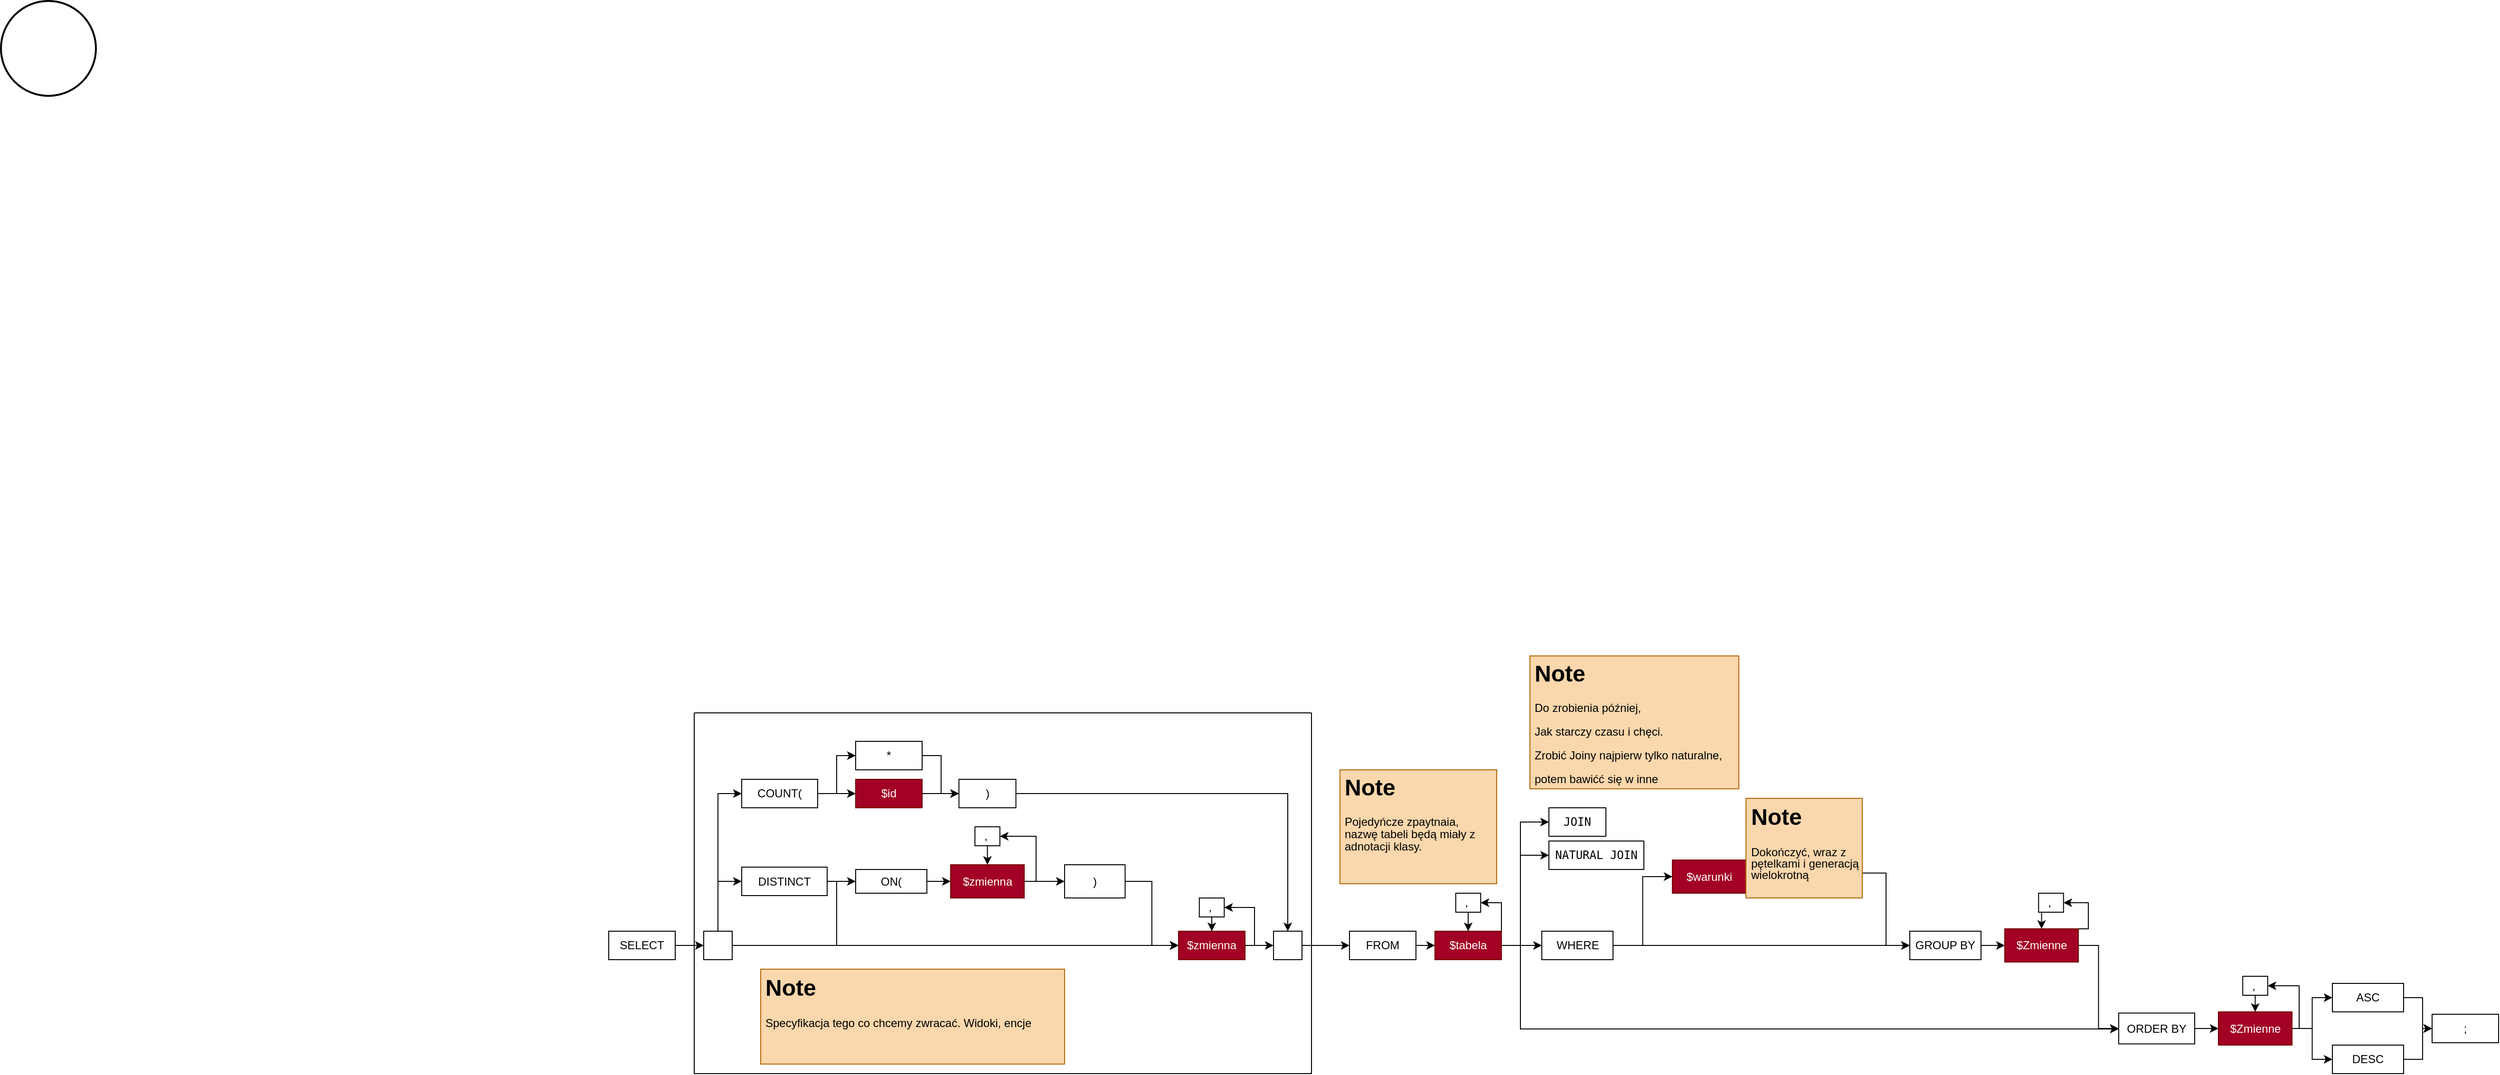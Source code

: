 <mxfile version="24.3.1" type="github">
  <diagram id="OWsG2RuxkK1waqEO1zRi" name="Page-1">
    <mxGraphModel dx="1594" dy="1526" grid="1" gridSize="10" guides="1" tooltips="1" connect="1" arrows="0" fold="1" page="0" pageScale="1" pageWidth="850" pageHeight="1100" math="0" shadow="0">
      <root>
        <mxCell id="0" />
        <mxCell id="1" parent="0" />
        <mxCell id="201" style="edgeStyle=orthogonalEdgeStyle;rounded=0;orthogonalLoop=1;jettySize=auto;html=1;exitX=1;exitY=0.5;exitDx=0;exitDy=0;entryX=0;entryY=0.5;entryDx=0;entryDy=0;fontSize=12;fontColor=#FFFFFF;" parent="1" source="2" target="194" edge="1">
          <mxGeometry relative="1" as="geometry" />
        </mxCell>
        <mxCell id="2" value="SELECT" style="rounded=0;whiteSpace=wrap;html=1;" parent="1" vertex="1">
          <mxGeometry x="-30" y="250" width="70" height="30" as="geometry" />
        </mxCell>
        <mxCell id="75" style="edgeStyle=orthogonalEdgeStyle;rounded=0;orthogonalLoop=1;jettySize=auto;html=1;exitX=1;exitY=0.5;exitDx=0;exitDy=0;entryX=0;entryY=0.5;entryDx=0;entryDy=0;" parent="1" source="67" target="71" edge="1">
          <mxGeometry relative="1" as="geometry" />
        </mxCell>
        <mxCell id="67" value="FROM" style="rounded=0;whiteSpace=wrap;html=1;" parent="1" vertex="1">
          <mxGeometry x="750" y="250" width="70" height="30" as="geometry" />
        </mxCell>
        <mxCell id="73" style="edgeStyle=orthogonalEdgeStyle;rounded=0;orthogonalLoop=1;jettySize=auto;html=1;exitX=1;exitY=0;exitDx=0;exitDy=0;entryX=1;entryY=0.5;entryDx=0;entryDy=0;" parent="1" source="71" target="72" edge="1">
          <mxGeometry relative="1" as="geometry">
            <Array as="points">
              <mxPoint x="910" y="220" />
            </Array>
          </mxGeometry>
        </mxCell>
        <mxCell id="146" style="edgeStyle=orthogonalEdgeStyle;rounded=0;orthogonalLoop=1;jettySize=auto;html=1;exitX=1;exitY=0.5;exitDx=0;exitDy=0;entryX=0;entryY=0.5;entryDx=0;entryDy=0;fontSize=12;fontColor=#000000;" parent="1" source="71" target="142" edge="1">
          <mxGeometry relative="1" as="geometry">
            <Array as="points">
              <mxPoint x="930" y="265" />
              <mxPoint x="930" y="170" />
            </Array>
          </mxGeometry>
        </mxCell>
        <mxCell id="147" style="edgeStyle=orthogonalEdgeStyle;rounded=0;orthogonalLoop=1;jettySize=auto;html=1;exitX=1;exitY=0.5;exitDx=0;exitDy=0;entryX=0;entryY=0.5;entryDx=0;entryDy=0;fontSize=12;fontColor=#000000;" parent="1" source="71" target="141" edge="1">
          <mxGeometry relative="1" as="geometry">
            <Array as="points">
              <mxPoint x="930" y="265" />
              <mxPoint x="930" y="135" />
            </Array>
          </mxGeometry>
        </mxCell>
        <mxCell id="149" style="edgeStyle=orthogonalEdgeStyle;rounded=0;orthogonalLoop=1;jettySize=auto;html=1;exitX=1;exitY=0.5;exitDx=0;exitDy=0;entryX=0;entryY=0.5;entryDx=0;entryDy=0;fontSize=12;fontColor=#FFFFFF;" parent="1" source="71" target="148" edge="1">
          <mxGeometry relative="1" as="geometry" />
        </mxCell>
        <mxCell id="175" style="edgeStyle=orthogonalEdgeStyle;rounded=0;orthogonalLoop=1;jettySize=auto;html=1;exitX=1;exitY=0.5;exitDx=0;exitDy=0;entryX=0;entryY=0.5;entryDx=0;entryDy=0;fontSize=12;fontColor=#FFFFFF;" parent="1" source="71" target="163" edge="1">
          <mxGeometry relative="1" as="geometry">
            <Array as="points">
              <mxPoint x="930" y="265" />
              <mxPoint x="930" y="353" />
              <mxPoint x="1560" y="353" />
            </Array>
          </mxGeometry>
        </mxCell>
        <mxCell id="71" value="$tabela" style="whiteSpace=wrap;html=1;rounded=0;fillColor=#a20025;fontColor=#ffffff;strokeColor=#6F0000;" parent="1" vertex="1">
          <mxGeometry x="840" y="250" width="70" height="30" as="geometry" />
        </mxCell>
        <mxCell id="74" style="edgeStyle=orthogonalEdgeStyle;rounded=0;orthogonalLoop=1;jettySize=auto;html=1;exitX=0.5;exitY=1;exitDx=0;exitDy=0;entryX=0.5;entryY=0;entryDx=0;entryDy=0;" parent="1" source="72" target="71" edge="1">
          <mxGeometry relative="1" as="geometry" />
        </mxCell>
        <mxCell id="72" value=",&amp;nbsp;" style="rounded=0;whiteSpace=wrap;html=1;shadow=0;" parent="1" vertex="1">
          <mxGeometry x="861.88" y="210" width="26.25" height="20" as="geometry" />
        </mxCell>
        <mxCell id="140" value=";" style="rounded=0;whiteSpace=wrap;html=1;" parent="1" vertex="1">
          <mxGeometry x="1890" y="337.5" width="70" height="30" as="geometry" />
        </mxCell>
        <mxCell id="141" value="&lt;pre&gt;&lt;code class=&quot;!whitespace-pre hljs language-ruby&quot;&gt;JOIN&lt;/code&gt;&lt;/pre&gt;" style="rounded=0;whiteSpace=wrap;html=1;" parent="1" vertex="1">
          <mxGeometry x="960" y="120" width="60" height="30" as="geometry" />
        </mxCell>
        <mxCell id="142" value="&lt;pre&gt;NATURAL JOIN&lt;/pre&gt;" style="rounded=0;whiteSpace=wrap;html=1;" parent="1" vertex="1">
          <mxGeometry x="960" y="155" width="100" height="30" as="geometry" />
        </mxCell>
        <mxCell id="143" value="&lt;p style=&quot;line-height: 100%;&quot;&gt;&lt;/p&gt;&lt;h1 style=&quot;line-height: 110%;&quot;&gt;Note&lt;/h1&gt;&lt;p style=&quot;line-height: 110%;&quot;&gt;&lt;font style=&quot;font-size: 12px;&quot;&gt;Do zrobienia później,&lt;/font&gt;&lt;/p&gt;&lt;p style=&quot;line-height: 110%;&quot;&gt;&lt;font style=&quot;font-size: 12px;&quot;&gt;Jak starczy czasu i chęci.&lt;/font&gt;&lt;/p&gt;&lt;p style=&quot;line-height: 110%;&quot;&gt;&lt;font style=&quot;font-size: 12px;&quot;&gt;Zrobić Joiny najpierw tylko naturalne,&lt;/font&gt;&lt;/p&gt;&lt;p style=&quot;line-height: 110%;&quot;&gt;&lt;font style=&quot;font-size: 12px;&quot;&gt;potem bawićć się w inne&lt;/font&gt;&lt;/p&gt;&lt;p&gt;&lt;/p&gt;" style="text;html=1;spacing=5;spacingTop=-20;whiteSpace=wrap;overflow=hidden;rounded=0;fillColor=#fad7ac;strokeColor=#b46504;fontColor=#000000;" parent="1" vertex="1">
          <mxGeometry x="940" y="-40" width="220" height="140" as="geometry" />
        </mxCell>
        <mxCell id="153" style="edgeStyle=orthogonalEdgeStyle;rounded=0;orthogonalLoop=1;jettySize=auto;html=1;exitX=1;exitY=0.5;exitDx=0;exitDy=0;entryX=0;entryY=0.5;entryDx=0;entryDy=0;fontSize=12;fontColor=#FFFFFF;" parent="1" source="148" target="150" edge="1">
          <mxGeometry relative="1" as="geometry" />
        </mxCell>
        <mxCell id="161" style="edgeStyle=orthogonalEdgeStyle;rounded=0;orthogonalLoop=1;jettySize=auto;html=1;exitX=1;exitY=0.5;exitDx=0;exitDy=0;entryX=0;entryY=0.5;entryDx=0;entryDy=0;fontSize=12;fontColor=#FFFFFF;" parent="1" source="148" target="152" edge="1">
          <mxGeometry relative="1" as="geometry" />
        </mxCell>
        <mxCell id="148" value="WHERE" style="rounded=0;whiteSpace=wrap;html=1;fontSize=12;fontColor=#000000;" parent="1" vertex="1">
          <mxGeometry x="952.5" y="250" width="75" height="30" as="geometry" />
        </mxCell>
        <mxCell id="150" value="$warunki" style="whiteSpace=wrap;html=1;rounded=0;fillColor=#a20025;fontColor=#ffffff;strokeColor=#6F0000;fontSize=12;" parent="1" vertex="1">
          <mxGeometry x="1090" y="175" width="77.5" height="35" as="geometry" />
        </mxCell>
        <mxCell id="162" style="edgeStyle=orthogonalEdgeStyle;rounded=0;orthogonalLoop=1;jettySize=auto;html=1;exitX=1;exitY=0.75;exitDx=0;exitDy=0;entryX=0;entryY=0.5;entryDx=0;entryDy=0;fontSize=12;fontColor=#FFFFFF;" parent="1" source="151" target="152" edge="1">
          <mxGeometry relative="1" as="geometry" />
        </mxCell>
        <mxCell id="151" value="&lt;h1&gt;Note&lt;/h1&gt;&lt;p style=&quot;line-height: 100%;&quot;&gt;Dokończyć, wraz z pętelkami i generacją wielokrotną&lt;/p&gt;" style="text;html=1;spacing=5;spacingTop=-20;whiteSpace=wrap;overflow=hidden;rounded=0;fillColor=#fad7ac;strokeColor=#b46504;fontColor=#000000;fontSize=12;" parent="1" vertex="1">
          <mxGeometry x="1167.5" y="110" width="122.5" height="105" as="geometry" />
        </mxCell>
        <mxCell id="159" style="edgeStyle=orthogonalEdgeStyle;rounded=0;orthogonalLoop=1;jettySize=auto;html=1;exitX=1;exitY=0.5;exitDx=0;exitDy=0;entryX=0;entryY=0.5;entryDx=0;entryDy=0;fontSize=12;fontColor=#FFFFFF;" parent="1" source="152" target="154" edge="1">
          <mxGeometry relative="1" as="geometry" />
        </mxCell>
        <mxCell id="152" value="GROUP BY" style="rounded=0;whiteSpace=wrap;html=1;fontSize=12;fontColor=#000000;" parent="1" vertex="1">
          <mxGeometry x="1340" y="250" width="75" height="30" as="geometry" />
        </mxCell>
        <mxCell id="157" style="edgeStyle=orthogonalEdgeStyle;rounded=0;orthogonalLoop=1;jettySize=auto;html=1;exitX=1;exitY=0;exitDx=0;exitDy=0;entryX=1;entryY=0.5;entryDx=0;entryDy=0;fontSize=12;fontColor=#FFFFFF;" parent="1" source="154" target="156" edge="1">
          <mxGeometry relative="1" as="geometry">
            <Array as="points">
              <mxPoint x="1528" y="220" />
            </Array>
          </mxGeometry>
        </mxCell>
        <mxCell id="173" style="edgeStyle=orthogonalEdgeStyle;rounded=0;orthogonalLoop=1;jettySize=auto;html=1;exitX=1;exitY=0.5;exitDx=0;exitDy=0;entryX=0;entryY=0.5;entryDx=0;entryDy=0;fontSize=12;fontColor=#FFFFFF;" parent="1" source="154" target="163" edge="1">
          <mxGeometry relative="1" as="geometry" />
        </mxCell>
        <mxCell id="154" value="$Zmienne" style="whiteSpace=wrap;html=1;rounded=0;fillColor=#a20025;fontColor=#ffffff;strokeColor=#6F0000;fontSize=12;" parent="1" vertex="1">
          <mxGeometry x="1440" y="247.5" width="77.5" height="35" as="geometry" />
        </mxCell>
        <mxCell id="158" style="edgeStyle=orthogonalEdgeStyle;rounded=0;orthogonalLoop=1;jettySize=auto;html=1;exitX=0.5;exitY=1;exitDx=0;exitDy=0;entryX=0.5;entryY=0;entryDx=0;entryDy=0;fontSize=12;fontColor=#FFFFFF;" parent="1" source="156" target="154" edge="1">
          <mxGeometry relative="1" as="geometry" />
        </mxCell>
        <mxCell id="156" value=",&amp;nbsp;" style="rounded=0;whiteSpace=wrap;html=1;shadow=0;" parent="1" vertex="1">
          <mxGeometry x="1475.63" y="210" width="26.25" height="20" as="geometry" />
        </mxCell>
        <mxCell id="207" style="edgeStyle=orthogonalEdgeStyle;rounded=0;orthogonalLoop=1;jettySize=auto;html=1;exitX=1;exitY=0.5;exitDx=0;exitDy=0;entryX=0;entryY=0.5;entryDx=0;entryDy=0;fontSize=12;fontColor=#FFFFFF;" parent="1" source="163" target="167" edge="1">
          <mxGeometry relative="1" as="geometry" />
        </mxCell>
        <mxCell id="163" value="ORDER BY" style="rounded=0;whiteSpace=wrap;html=1;fontSize=12;fontColor=#000000;" parent="1" vertex="1">
          <mxGeometry x="1560" y="336.25" width="80" height="32.5" as="geometry" />
        </mxCell>
        <mxCell id="205" style="edgeStyle=orthogonalEdgeStyle;rounded=0;orthogonalLoop=1;jettySize=auto;html=1;exitX=1;exitY=0.5;exitDx=0;exitDy=0;entryX=0;entryY=0.5;entryDx=0;entryDy=0;fontSize=12;fontColor=#FFFFFF;" parent="1" source="167" target="171" edge="1">
          <mxGeometry relative="1" as="geometry" />
        </mxCell>
        <mxCell id="206" style="edgeStyle=orthogonalEdgeStyle;rounded=0;orthogonalLoop=1;jettySize=auto;html=1;exitX=1;exitY=0.5;exitDx=0;exitDy=0;fontSize=12;fontColor=#FFFFFF;" parent="1" source="167" target="172" edge="1">
          <mxGeometry relative="1" as="geometry" />
        </mxCell>
        <mxCell id="208" style="edgeStyle=orthogonalEdgeStyle;rounded=0;orthogonalLoop=1;jettySize=auto;html=1;exitX=1;exitY=0.5;exitDx=0;exitDy=0;entryX=1;entryY=0.5;entryDx=0;entryDy=0;fontSize=12;fontColor=#FFFFFF;" parent="1" source="167" target="169" edge="1">
          <mxGeometry relative="1" as="geometry">
            <Array as="points">
              <mxPoint x="1750" y="353" />
              <mxPoint x="1750" y="308" />
            </Array>
          </mxGeometry>
        </mxCell>
        <mxCell id="167" value="$Zmienne" style="whiteSpace=wrap;html=1;rounded=0;fillColor=#a20025;fontColor=#ffffff;strokeColor=#6F0000;fontSize=12;" parent="1" vertex="1">
          <mxGeometry x="1664.99" y="335" width="77.5" height="35" as="geometry" />
        </mxCell>
        <mxCell id="168" style="edgeStyle=orthogonalEdgeStyle;rounded=0;orthogonalLoop=1;jettySize=auto;html=1;exitX=0.5;exitY=1;exitDx=0;exitDy=0;entryX=0.5;entryY=0;entryDx=0;entryDy=0;fontSize=12;fontColor=#FFFFFF;" parent="1" source="169" target="167" edge="1">
          <mxGeometry relative="1" as="geometry" />
        </mxCell>
        <mxCell id="169" value=",&amp;nbsp;" style="rounded=0;whiteSpace=wrap;html=1;shadow=0;" parent="1" vertex="1">
          <mxGeometry x="1690.62" y="297.5" width="26.25" height="20" as="geometry" />
        </mxCell>
        <mxCell id="204" style="edgeStyle=orthogonalEdgeStyle;rounded=0;orthogonalLoop=1;jettySize=auto;html=1;exitX=1;exitY=0.5;exitDx=0;exitDy=0;entryX=0;entryY=0.5;entryDx=0;entryDy=0;fontSize=12;fontColor=#FFFFFF;" parent="1" source="171" target="140" edge="1">
          <mxGeometry relative="1" as="geometry" />
        </mxCell>
        <mxCell id="171" value="ASC" style="rounded=0;whiteSpace=wrap;html=1;fontSize=12;fontColor=#000000;" parent="1" vertex="1">
          <mxGeometry x="1785" y="305" width="75" height="30" as="geometry" />
        </mxCell>
        <mxCell id="203" style="edgeStyle=orthogonalEdgeStyle;rounded=0;orthogonalLoop=1;jettySize=auto;html=1;exitX=1;exitY=0.5;exitDx=0;exitDy=0;entryX=0;entryY=0.5;entryDx=0;entryDy=0;fontSize=12;fontColor=#FFFFFF;" parent="1" source="172" target="140" edge="1">
          <mxGeometry relative="1" as="geometry" />
        </mxCell>
        <mxCell id="172" value="DESC" style="rounded=0;whiteSpace=wrap;html=1;fontSize=12;fontColor=#000000;" parent="1" vertex="1">
          <mxGeometry x="1785" y="370" width="75" height="30" as="geometry" />
        </mxCell>
        <mxCell id="177" value="" style="swimlane;startSize=0;fontSize=12;fontColor=#FFFFFF;" parent="1" vertex="1">
          <mxGeometry x="60" y="20" width="650" height="380" as="geometry">
            <mxRectangle x="60" y="20" width="50" height="40" as="alternateBounds" />
          </mxGeometry>
        </mxCell>
        <mxCell id="3" value="COUNT(" style="whiteSpace=wrap;html=1;rounded=0;" parent="177" vertex="1">
          <mxGeometry x="50" y="70" width="80" height="30" as="geometry" />
        </mxCell>
        <mxCell id="8" value="$id" style="whiteSpace=wrap;html=1;rounded=0;fillColor=#a20025;fontColor=#ffffff;strokeColor=#6F0000;" parent="177" vertex="1">
          <mxGeometry x="170" y="70" width="70" height="30" as="geometry" />
        </mxCell>
        <mxCell id="9" value="" style="edgeStyle=none;rounded=0;orthogonalLoop=1;jettySize=auto;html=1;curved=1;" parent="177" source="3" target="8" edge="1">
          <mxGeometry relative="1" as="geometry" />
        </mxCell>
        <mxCell id="199" style="edgeStyle=orthogonalEdgeStyle;rounded=0;orthogonalLoop=1;jettySize=auto;html=1;exitX=1;exitY=0.5;exitDx=0;exitDy=0;entryX=0;entryY=0.5;entryDx=0;entryDy=0;fontSize=12;fontColor=#FFFFFF;" parent="177" source="10" target="14" edge="1">
          <mxGeometry relative="1" as="geometry">
            <Array as="points">
              <mxPoint x="150" y="178" />
              <mxPoint x="150" y="245" />
            </Array>
          </mxGeometry>
        </mxCell>
        <mxCell id="10" value="DISTINCT" style="whiteSpace=wrap;html=1;rounded=0;" parent="177" vertex="1">
          <mxGeometry x="50" y="162.5" width="90" height="30" as="geometry" />
        </mxCell>
        <mxCell id="192" style="edgeStyle=orthogonalEdgeStyle;rounded=0;orthogonalLoop=1;jettySize=auto;html=1;exitX=1;exitY=0.5;exitDx=0;exitDy=0;entryX=0;entryY=0.5;entryDx=0;entryDy=0;fontSize=12;fontColor=#FFFFFF;" parent="177" source="14" target="190" edge="1">
          <mxGeometry relative="1" as="geometry" />
        </mxCell>
        <mxCell id="14" value="$zmienna" style="whiteSpace=wrap;html=1;rounded=0;fillColor=#a20025;fontColor=#ffffff;strokeColor=#6F0000;" parent="177" vertex="1">
          <mxGeometry x="510" y="230" width="70" height="30" as="geometry" />
        </mxCell>
        <mxCell id="19" value="ON(" style="whiteSpace=wrap;html=1;rounded=0;" parent="177" vertex="1">
          <mxGeometry x="170" y="165" width="75" height="25" as="geometry" />
        </mxCell>
        <mxCell id="20" value="" style="edgeStyle=orthogonalEdgeStyle;rounded=0;orthogonalLoop=1;jettySize=auto;html=1;curved=1;" parent="177" source="10" target="19" edge="1">
          <mxGeometry relative="1" as="geometry" />
        </mxCell>
        <mxCell id="21" value="$zmienna" style="whiteSpace=wrap;html=1;rounded=0;fillColor=#a20025;fontColor=#ffffff;strokeColor=#6F0000;" parent="177" vertex="1">
          <mxGeometry x="270" y="160" width="77.5" height="35" as="geometry" />
        </mxCell>
        <mxCell id="22" value="" style="edgeStyle=orthogonalEdgeStyle;rounded=0;orthogonalLoop=1;jettySize=auto;html=1;curved=1;" parent="177" source="19" target="21" edge="1">
          <mxGeometry relative="1" as="geometry" />
        </mxCell>
        <mxCell id="198" style="edgeStyle=orthogonalEdgeStyle;rounded=0;orthogonalLoop=1;jettySize=auto;html=1;exitX=1;exitY=0.5;exitDx=0;exitDy=0;entryX=0;entryY=0.5;entryDx=0;entryDy=0;fontSize=12;fontColor=#FFFFFF;" parent="177" source="24" target="14" edge="1">
          <mxGeometry relative="1" as="geometry" />
        </mxCell>
        <mxCell id="24" value=")" style="whiteSpace=wrap;html=1;rounded=0;direction=east;" parent="177" vertex="1">
          <mxGeometry x="390" y="160" width="63.75" height="35" as="geometry" />
        </mxCell>
        <mxCell id="25" value="" style="edgeStyle=orthogonalEdgeStyle;rounded=0;orthogonalLoop=1;jettySize=auto;html=1;curved=1;" parent="177" source="21" target="24" edge="1">
          <mxGeometry relative="1" as="geometry" />
        </mxCell>
        <mxCell id="36" value="*" style="rounded=0;whiteSpace=wrap;html=1;shadow=0;" parent="177" vertex="1">
          <mxGeometry x="170" y="30" width="70" height="30" as="geometry" />
        </mxCell>
        <mxCell id="176" style="edgeStyle=orthogonalEdgeStyle;rounded=0;orthogonalLoop=1;jettySize=auto;html=1;exitX=1;exitY=0.5;exitDx=0;exitDy=0;entryX=0;entryY=0.5;entryDx=0;entryDy=0;fontSize=12;fontColor=#FFFFFF;" parent="177" source="3" target="36" edge="1">
          <mxGeometry relative="1" as="geometry" />
        </mxCell>
        <mxCell id="45" style="edgeStyle=orthogonalEdgeStyle;rounded=0;orthogonalLoop=1;jettySize=auto;html=1;exitX=0.5;exitY=1;exitDx=0;exitDy=0;entryX=0.5;entryY=0;entryDx=0;entryDy=0;" parent="177" source="41" target="21" edge="1">
          <mxGeometry relative="1" as="geometry" />
        </mxCell>
        <mxCell id="41" value=",&amp;nbsp;" style="rounded=0;whiteSpace=wrap;html=1;shadow=0;" parent="177" vertex="1">
          <mxGeometry x="295.63" y="120" width="26.25" height="20" as="geometry" />
        </mxCell>
        <mxCell id="44" style="edgeStyle=orthogonalEdgeStyle;rounded=0;orthogonalLoop=1;jettySize=auto;html=1;exitX=1;exitY=0.5;exitDx=0;exitDy=0;entryX=1;entryY=0.5;entryDx=0;entryDy=0;" parent="177" source="21" target="41" edge="1">
          <mxGeometry relative="1" as="geometry">
            <Array as="points">
              <mxPoint x="360" y="178" />
              <mxPoint x="360" y="130" />
            </Array>
          </mxGeometry>
        </mxCell>
        <mxCell id="48" style="edgeStyle=orthogonalEdgeStyle;rounded=0;orthogonalLoop=1;jettySize=auto;html=1;exitX=0.5;exitY=1;exitDx=0;exitDy=0;entryX=0.5;entryY=0;entryDx=0;entryDy=0;" parent="177" source="47" target="14" edge="1">
          <mxGeometry relative="1" as="geometry" />
        </mxCell>
        <mxCell id="47" value=",&amp;nbsp;" style="rounded=0;whiteSpace=wrap;html=1;shadow=0;" parent="177" vertex="1">
          <mxGeometry x="531.88" y="195" width="26.25" height="20" as="geometry" />
        </mxCell>
        <mxCell id="49" style="edgeStyle=orthogonalEdgeStyle;rounded=0;orthogonalLoop=1;jettySize=auto;html=1;exitX=1;exitY=0.5;exitDx=0;exitDy=0;entryX=1;entryY=0.5;entryDx=0;entryDy=0;" parent="177" source="14" target="47" edge="1">
          <mxGeometry relative="1" as="geometry">
            <Array as="points">
              <mxPoint x="590" y="245" />
              <mxPoint x="590" y="205" />
            </Array>
          </mxGeometry>
        </mxCell>
        <mxCell id="193" style="edgeStyle=orthogonalEdgeStyle;rounded=0;orthogonalLoop=1;jettySize=auto;html=1;exitX=1;exitY=0.5;exitDx=0;exitDy=0;entryX=0.5;entryY=0;entryDx=0;entryDy=0;fontSize=12;fontColor=#FFFFFF;" parent="177" source="51" target="190" edge="1">
          <mxGeometry relative="1" as="geometry" />
        </mxCell>
        <mxCell id="51" value=")" style="rounded=0;whiteSpace=wrap;html=1;" parent="177" vertex="1">
          <mxGeometry x="278.76" y="70" width="60" height="30" as="geometry" />
        </mxCell>
        <mxCell id="52" style="edgeStyle=orthogonalEdgeStyle;rounded=0;orthogonalLoop=1;jettySize=auto;html=1;exitX=1;exitY=0.5;exitDx=0;exitDy=0;entryX=0;entryY=0.5;entryDx=0;entryDy=0;" parent="177" source="8" target="51" edge="1">
          <mxGeometry relative="1" as="geometry" />
        </mxCell>
        <mxCell id="53" style="edgeStyle=orthogonalEdgeStyle;rounded=0;orthogonalLoop=1;jettySize=auto;html=1;exitX=1;exitY=0.5;exitDx=0;exitDy=0;entryX=0;entryY=0.5;entryDx=0;entryDy=0;" parent="177" source="36" target="51" edge="1">
          <mxGeometry relative="1" as="geometry">
            <Array as="points">
              <mxPoint x="260" y="45" />
              <mxPoint x="260" y="85" />
            </Array>
          </mxGeometry>
        </mxCell>
        <mxCell id="190" value="" style="rounded=0;whiteSpace=wrap;html=1;fontSize=12;fontColor=#FFFFFF;" parent="177" vertex="1">
          <mxGeometry x="610" y="230" width="30" height="30" as="geometry" />
        </mxCell>
        <mxCell id="196" style="edgeStyle=orthogonalEdgeStyle;rounded=0;orthogonalLoop=1;jettySize=auto;html=1;exitX=0.5;exitY=0;exitDx=0;exitDy=0;entryX=0;entryY=0.5;entryDx=0;entryDy=0;fontSize=12;fontColor=#FFFFFF;" parent="177" source="194" target="10" edge="1">
          <mxGeometry relative="1" as="geometry" />
        </mxCell>
        <mxCell id="197" style="edgeStyle=orthogonalEdgeStyle;rounded=0;orthogonalLoop=1;jettySize=auto;html=1;exitX=0.5;exitY=0;exitDx=0;exitDy=0;entryX=0;entryY=0.5;entryDx=0;entryDy=0;fontSize=12;fontColor=#FFFFFF;" parent="177" source="194" target="3" edge="1">
          <mxGeometry relative="1" as="geometry" />
        </mxCell>
        <mxCell id="200" style="edgeStyle=orthogonalEdgeStyle;rounded=0;orthogonalLoop=1;jettySize=auto;html=1;exitX=1;exitY=0.5;exitDx=0;exitDy=0;entryX=0;entryY=0.5;entryDx=0;entryDy=0;fontSize=12;fontColor=#FFFFFF;" parent="177" source="194" target="14" edge="1">
          <mxGeometry relative="1" as="geometry" />
        </mxCell>
        <mxCell id="194" value="" style="rounded=0;whiteSpace=wrap;html=1;fontSize=12;fontColor=#FFFFFF;" parent="177" vertex="1">
          <mxGeometry x="10" y="230" width="30" height="30" as="geometry" />
        </mxCell>
        <mxCell id="202" value="&lt;h1&gt;Note&lt;/h1&gt;&lt;p style=&quot;line-height: 100%;&quot;&gt;Specyfikacja tego co chcemy zwracać. Widoki, encje&lt;/p&gt;" style="text;html=1;spacing=5;spacingTop=-20;whiteSpace=wrap;overflow=hidden;rounded=0;fillColor=#fad7ac;strokeColor=#b46504;fontColor=#000000;fontSize=12;" parent="177" vertex="1">
          <mxGeometry x="70" y="270" width="320" height="100" as="geometry" />
        </mxCell>
        <mxCell id="191" style="edgeStyle=orthogonalEdgeStyle;rounded=0;orthogonalLoop=1;jettySize=auto;html=1;exitX=1;exitY=0.5;exitDx=0;exitDy=0;entryX=0;entryY=0.5;entryDx=0;entryDy=0;fontSize=12;fontColor=#FFFFFF;" parent="1" source="190" target="67" edge="1">
          <mxGeometry relative="1" as="geometry" />
        </mxCell>
        <mxCell id="ci_DQCMtS3LZxM7C9-YY-208" value="&lt;p style=&quot;line-height: 100%;&quot;&gt;&lt;/p&gt;&lt;h1 style=&quot;line-height: 110%;&quot;&gt;Note&lt;/h1&gt;&lt;p style=&quot;line-height: 110%;&quot;&gt;Pojedyńcze zpaytnaia, nazwę tabeli będą miały z adnotacji klasy.&lt;br&gt;&lt;/p&gt;&lt;p&gt;&lt;/p&gt;" style="text;html=1;spacing=5;spacingTop=-20;whiteSpace=wrap;overflow=hidden;rounded=0;fillColor=#fad7ac;strokeColor=#b46504;fontColor=#000000;" parent="1" vertex="1">
          <mxGeometry x="740" y="80" width="165" height="120" as="geometry" />
        </mxCell>
        <mxCell id="P1zjVjFduNxLGoSXiisg-208" value="" style="strokeWidth=2;html=1;shape=mxgraph.flowchart.start_2;whiteSpace=wrap;" vertex="1" parent="1">
          <mxGeometry x="-670" y="-730" width="100" height="100" as="geometry" />
        </mxCell>
      </root>
    </mxGraphModel>
  </diagram>
</mxfile>
